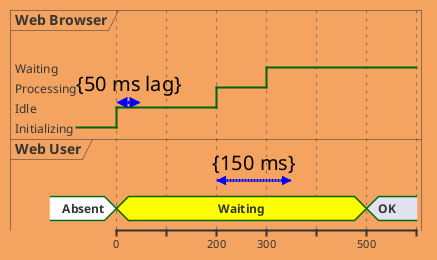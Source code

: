 @startuml

<style>
    timingDiagram {
        document {
            BackgroundColor SandyBrown
        }
    }
    constraintArrow {
        LineColor Blue
        LineThickness 3
        FontColor Black
        FontSize 20
        LineStyle 2-1
    }
</style>

robust "Web Browser" as WB
concise "Web User" as WU

WB is Initializing
WU is Absent #white

@WB
0 is Idle
200 is Processing
300 is Waiting
WB@0 <-> @50 : {50 ms lag}

@WU
0 is Waiting #yellow
500 is OK
WU@200 <-> @+150 : {150 ms}

@enduml